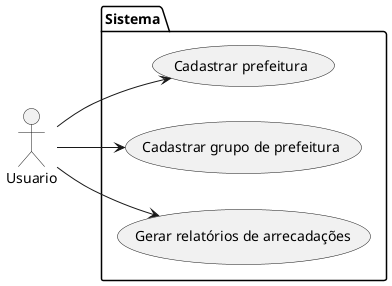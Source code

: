 @startuml
left to right direction

actor "Usuario" as u

package Sistema {
    usecase "Cadastrar prefeitura" as cp
    usecase "Cadastrar grupo de prefeitura" as cgp
    usecase "Gerar relatórios de arrecadações" as gra
}

u --> cp
u --> cgp
u --> gra

@enduml